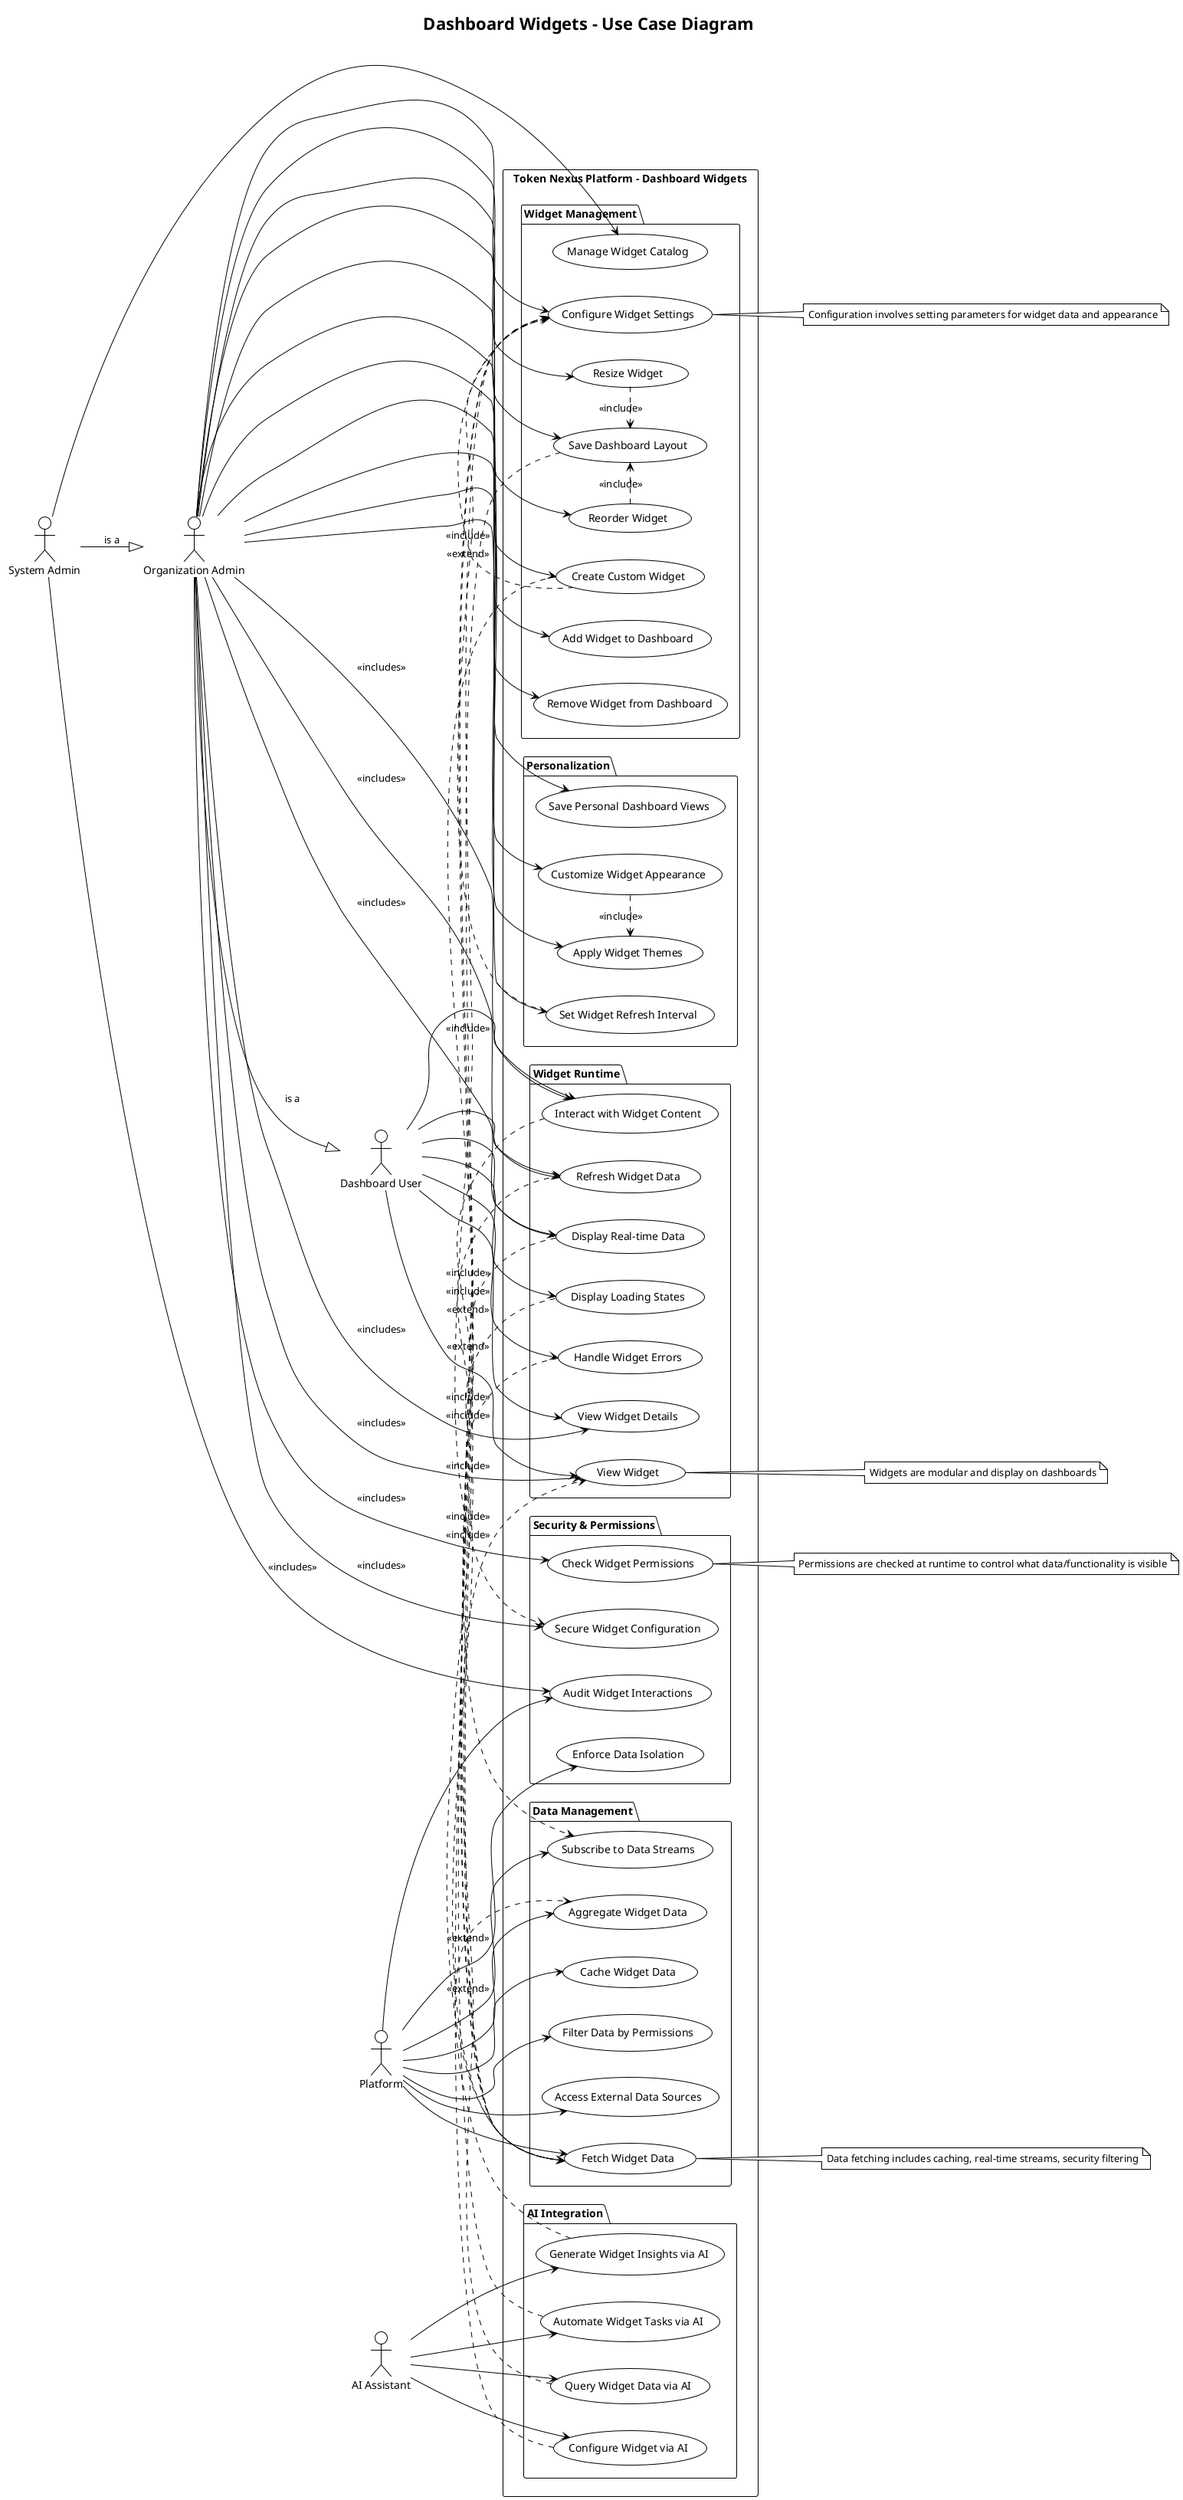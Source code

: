 @startuml Dashboard Widgets - Use Case Diagram
!theme plain
title Dashboard Widgets - Use Case Diagram

left to right direction

' Actors
actor "Dashboard User" as User
actor "Organization Admin" as OrgAdmin
actor "System Admin" as SysAdmin
actor "Platform" as Platform
actor "AI Assistant" as AI

' Actor relationships
SysAdmin --|> OrgAdmin : is a
OrgAdmin --|> User : is a

' System boundary
rectangle "Token Nexus Platform - Dashboard Widgets" {
    
    ' Widget Display & Interaction
    package "Widget Runtime" {
        usecase "View Widget" as UC1
        usecase "Interact with Widget Content" as UC2
        usecase "Refresh Widget Data" as UC3
        usecase "View Widget Details" as UC4
        usecase "Display Real-time Data" as UC5
        usecase "Handle Widget Errors" as UC6
        usecase "Display Loading States" as UC7
    }
    
    ' Widget Management
    package "Widget Management" {
        usecase "Add Widget to Dashboard" as UC8
        usecase "Remove Widget from Dashboard" as UC9
        usecase "Configure Widget Settings" as UC10
        usecase "Resize Widget" as UC11
        usecase "Reorder Widget" as UC12
        usecase "Save Dashboard Layout" as UC13
        usecase "Create Custom Widget" as UC14
        usecase "Manage Widget Catalog" as UC15
    }
    
    ' Data Management
    package "Data Management" {
        usecase "Fetch Widget Data" as UC16
        usecase "Aggregate Widget Data" as UC17
        usecase "Cache Widget Data" as UC18
        usecase "Subscribe to Data Streams" as UC19
        usecase "Filter Data by Permissions" as UC20
        usecase "Access External Data Sources" as UC21
    }
    
    ' Personalization & Customization
    package "Personalization" {
        usecase "Apply Widget Themes" as UC22
        usecase "Customize Widget Appearance" as UC23
        usecase "Set Widget Refresh Interval" as UC24
        usecase "Save Personal Dashboard Views" as UC25
    }
    
    ' Security & Permissions
    package "Security & Permissions" {
        usecase "Check Widget Permissions" as UC26
        usecase "Enforce Data Isolation" as UC27
        usecase "Audit Widget Interactions" as UC28
        usecase "Secure Widget Configuration" as UC29
    }
    
    ' AI Assistant Integration
    package "AI Integration" {
        usecase "Query Widget Data via AI" as UC30
        usecase "Configure Widget via AI" as UC31
        usecase "Generate Widget Insights via AI" as UC32
        usecase "Automate Widget Tasks via AI" as UC33
    }
}

' User use cases
User --> UC1
User --> UC2
User --> UC3
User --> UC4
User --> UC5
User --> UC6
User --> UC7

' OrgAdmin use cases
OrgAdmin --> UC1 : <<includes>>
OrgAdmin --> UC2 : <<includes>>
OrgAdmin --> UC3 : <<includes>>
OrgAdmin --> UC4 : <<includes>>
OrgAdmin --> UC5 : <<includes>>
OrgAdmin --> UC8
OrgAdmin --> UC9
OrgAdmin --> UC10
OrgAdmin --> UC11
OrgAdmin --> UC12
OrgAdmin --> UC13
OrgAdmin --> UC14
OrgAdmin --> UC22
OrgAdmin --> UC23
OrgAdmin --> UC24
OrgAdmin --> UC25
OrgAdmin --> UC26 : <<includes>>
OrgAdmin --> UC29 : <<includes>>

' SysAdmin use cases
SysAdmin --> UC15
SysAdmin --> UC28 : <<includes>>

' Platform use cases
Platform --> UC16
Platform --> UC17
Platform --> UC18
Platform --> UC19
Platform --> UC20
Platform --> UC21
Platform --> UC27
Platform --> UC28

' AI Assistant use cases
AI --> UC30
AI --> UC31
AI --> UC32
AI --> UC33

' Include relationships (common dependencies)
UC2 .> UC16 : <<include>>
UC3 .> UC16 : <<include>>
UC5 .> UC19 : <<include>>
UC6 .> UC16 : <<include>>
UC7 .> UC16 : <<include>>
UC10 .> UC29 : <<include>>
UC11 .> UC13 : <<include>>
UC12 .> UC13 : <<include>>
UC13 .> UC16 : <<include>>
UC14 .> UC16 : <<include>>
UC23 .> UC22 : <<include>>
UC24 .> UC10 : <<include>>

' Extend relationships (optional features)
UC14 .> UC10 : <<extend>>
UC30 .> UC1 : <<extend>>
UC31 .> UC10 : <<extend>>
UC32 .> UC17 : <<extend>>
UC33 .> UC10 : <<extend>>

' Notes
note right of UC1 : Widgets are modular and display on dashboards
note right of UC10 : Configuration involves setting parameters for widget data and appearance
note right of UC16 : Data fetching includes caching, real-time streams, security filtering
note right of UC26 : Permissions are checked at runtime to control what data/functionality is visible

@enduml